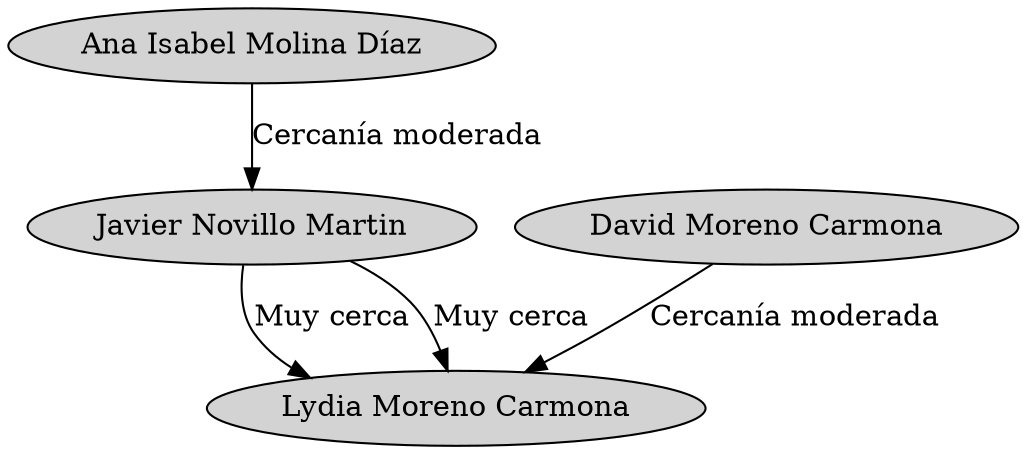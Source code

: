 digraph G {
0 [style=filled, label="Ana Isabel Molina Díaz", comment="Ana Isabel Molina Díaz"];
1 [style=filled, label="David Moreno Carmona", comment="David Moreno Carmona"];
2 [style=filled, label="Javier Novillo Martin", comment="Javier Novillo Martin"];
3 [style=filled, label="Lydia Moreno Carmona", comment="Lydia Moreno Carmona"];
0 -> 2 [ label="Cercanía moderada"];
1 -> 3 [ label="Cercanía moderada"];
2 -> 3 [ label="Muy cerca"];
2 -> 3 [ label="Muy cerca"];
}
